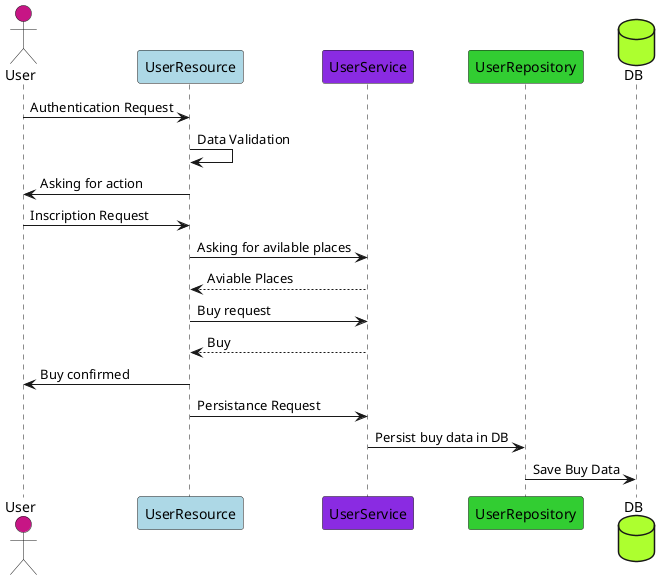 @startuml Quinibet Sequence Diagram
actor User #MediumVioletRed
participant UserResource #lightblue
participant UserService #blueviolet
participant UserRepository #LimeGreen
database DB #GreenYellow
User-> UserResource: Authentication Request
UserResource -> UserResource: Data Validation 
UserResource -> User: Asking for action
User -> UserResource: Inscription Request
UserResource -> UserService: Asking for avilable places
UserService --> UserResource : Aviable Places
UserResource -> UserService: Buy request
UserService --> UserResource : Buy
UserResource -> User: Buy confirmed
UserResource -> UserService: Persistance Request
UserService -> UserRepository: Persist buy data in DB
UserRepository -> DB: Save Buy Data
@enduml
